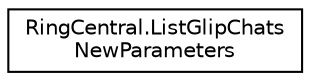 digraph "Graphical Class Hierarchy"
{
 // LATEX_PDF_SIZE
  edge [fontname="Helvetica",fontsize="10",labelfontname="Helvetica",labelfontsize="10"];
  node [fontname="Helvetica",fontsize="10",shape=record];
  rankdir="LR";
  Node0 [label="RingCentral.ListGlipChats\lNewParameters",height=0.2,width=0.4,color="black", fillcolor="white", style="filled",URL="$classRingCentral_1_1ListGlipChatsNewParameters.html",tooltip="Query parameters for operation listGlipChatsNew"];
}
